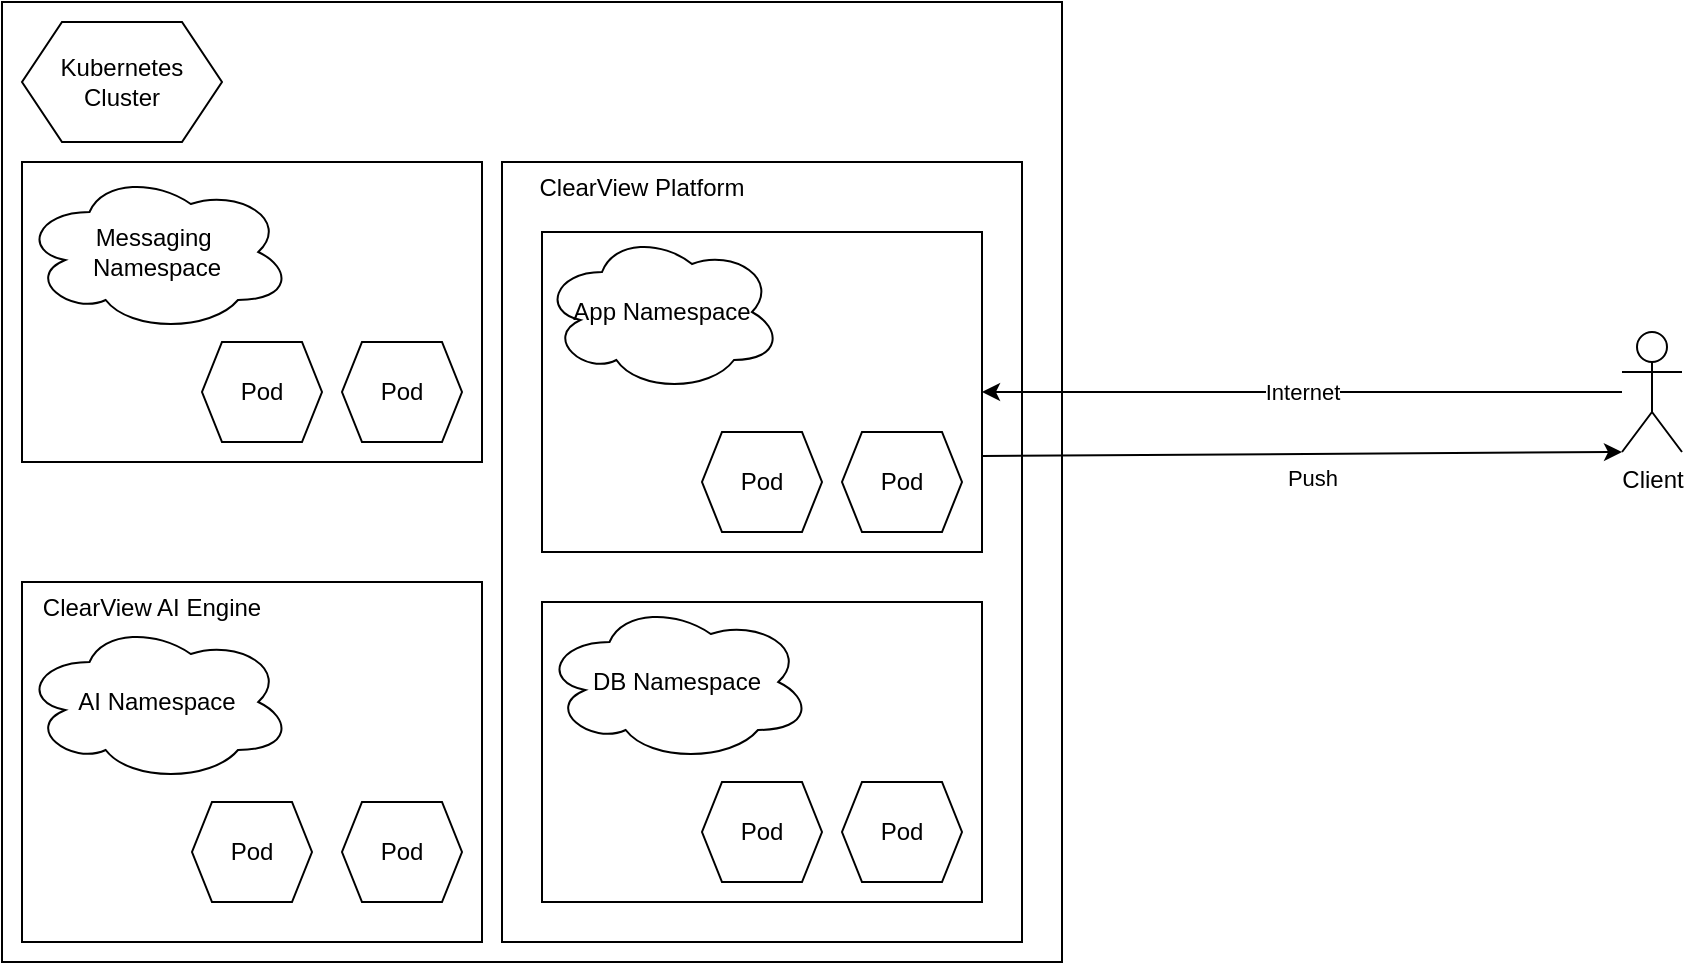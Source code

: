 <mxfile version="24.7.16">
  <diagram id="prtHgNgQTEPvFCAcTncT" name="Page-1">
    <mxGraphModel dx="1061" dy="619" grid="1" gridSize="10" guides="1" tooltips="1" connect="1" arrows="1" fold="1" page="1" pageScale="1" pageWidth="827" pageHeight="1169" math="0" shadow="0">
      <root>
        <mxCell id="0" />
        <mxCell id="1" parent="0" />
        <mxCell id="fmSe2dkaER_Ki14ngzoC-26" value="" style="rounded=0;whiteSpace=wrap;html=1;" vertex="1" parent="1">
          <mxGeometry x="100" y="10" width="530" height="480" as="geometry" />
        </mxCell>
        <mxCell id="fmSe2dkaER_Ki14ngzoC-1" value="" style="rounded=0;whiteSpace=wrap;html=1;" vertex="1" parent="1">
          <mxGeometry x="350" y="90" width="260" height="390" as="geometry" />
        </mxCell>
        <mxCell id="fmSe2dkaER_Ki14ngzoC-2" value="Client" style="shape=umlActor;verticalLabelPosition=bottom;verticalAlign=top;html=1;outlineConnect=0;" vertex="1" parent="1">
          <mxGeometry x="910" y="175" width="30" height="60" as="geometry" />
        </mxCell>
        <mxCell id="fmSe2dkaER_Ki14ngzoC-6" value="" style="endArrow=classic;html=1;rounded=0;entryX=1;entryY=0.5;entryDx=0;entryDy=0;" edge="1" parent="1" source="fmSe2dkaER_Ki14ngzoC-2" target="fmSe2dkaER_Ki14ngzoC-11">
          <mxGeometry relative="1" as="geometry">
            <mxPoint x="430" y="260" as="sourcePoint" />
            <mxPoint x="680" y="270" as="targetPoint" />
          </mxGeometry>
        </mxCell>
        <mxCell id="fmSe2dkaER_Ki14ngzoC-7" value="Internet" style="edgeLabel;resizable=0;html=1;;align=center;verticalAlign=middle;" connectable="0" vertex="1" parent="fmSe2dkaER_Ki14ngzoC-6">
          <mxGeometry relative="1" as="geometry" />
        </mxCell>
        <mxCell id="fmSe2dkaER_Ki14ngzoC-11" value="" style="rounded=0;whiteSpace=wrap;html=1;" vertex="1" parent="1">
          <mxGeometry x="370" y="125" width="220" height="160" as="geometry" />
        </mxCell>
        <mxCell id="fmSe2dkaER_Ki14ngzoC-12" value="&lt;div&gt;App Namespace&lt;/div&gt;" style="ellipse;shape=cloud;whiteSpace=wrap;html=1;" vertex="1" parent="1">
          <mxGeometry x="370" y="125" width="120" height="80" as="geometry" />
        </mxCell>
        <mxCell id="fmSe2dkaER_Ki14ngzoC-14" value="Pod" style="shape=hexagon;perimeter=hexagonPerimeter2;whiteSpace=wrap;html=1;fixedSize=1;size=10;" vertex="1" parent="1">
          <mxGeometry x="450" y="225" width="60" height="50" as="geometry" />
        </mxCell>
        <mxCell id="fmSe2dkaER_Ki14ngzoC-15" value="Pod" style="shape=hexagon;perimeter=hexagonPerimeter2;whiteSpace=wrap;html=1;fixedSize=1;size=10;" vertex="1" parent="1">
          <mxGeometry x="520" y="225" width="60" height="50" as="geometry" />
        </mxCell>
        <mxCell id="fmSe2dkaER_Ki14ngzoC-16" value="" style="rounded=0;whiteSpace=wrap;html=1;" vertex="1" parent="1">
          <mxGeometry x="370" y="310" width="220" height="150" as="geometry" />
        </mxCell>
        <mxCell id="fmSe2dkaER_Ki14ngzoC-17" value="DB Namespace" style="ellipse;shape=cloud;whiteSpace=wrap;html=1;" vertex="1" parent="1">
          <mxGeometry x="370" y="310" width="135" height="80" as="geometry" />
        </mxCell>
        <mxCell id="fmSe2dkaER_Ki14ngzoC-18" value="Pod" style="shape=hexagon;perimeter=hexagonPerimeter2;whiteSpace=wrap;html=1;fixedSize=1;size=10;" vertex="1" parent="1">
          <mxGeometry x="450" y="400" width="60" height="50" as="geometry" />
        </mxCell>
        <mxCell id="fmSe2dkaER_Ki14ngzoC-19" value="Pod" style="shape=hexagon;perimeter=hexagonPerimeter2;whiteSpace=wrap;html=1;fixedSize=1;size=10;" vertex="1" parent="1">
          <mxGeometry x="520" y="400" width="60" height="50" as="geometry" />
        </mxCell>
        <mxCell id="fmSe2dkaER_Ki14ngzoC-20" value="ClearView Platform&lt;div&gt;&lt;br&gt;&lt;/div&gt;" style="text;html=1;align=center;verticalAlign=middle;whiteSpace=wrap;rounded=0;" vertex="1" parent="1">
          <mxGeometry x="350" y="100" width="140" height="20" as="geometry" />
        </mxCell>
        <mxCell id="fmSe2dkaER_Ki14ngzoC-22" value="" style="rounded=0;whiteSpace=wrap;html=1;" vertex="1" parent="1">
          <mxGeometry x="110" y="90" width="230" height="150" as="geometry" />
        </mxCell>
        <mxCell id="fmSe2dkaER_Ki14ngzoC-23" value="Messaging&amp;nbsp;&lt;div&gt;Namespace&lt;/div&gt;" style="ellipse;shape=cloud;whiteSpace=wrap;html=1;" vertex="1" parent="1">
          <mxGeometry x="110" y="95" width="135" height="80" as="geometry" />
        </mxCell>
        <mxCell id="fmSe2dkaER_Ki14ngzoC-24" value="Pod" style="shape=hexagon;perimeter=hexagonPerimeter2;whiteSpace=wrap;html=1;fixedSize=1;size=10;" vertex="1" parent="1">
          <mxGeometry x="200" y="180" width="60" height="50" as="geometry" />
        </mxCell>
        <mxCell id="fmSe2dkaER_Ki14ngzoC-25" value="Pod" style="shape=hexagon;perimeter=hexagonPerimeter2;whiteSpace=wrap;html=1;fixedSize=1;size=10;" vertex="1" parent="1">
          <mxGeometry x="270" y="180" width="60" height="50" as="geometry" />
        </mxCell>
        <mxCell id="fmSe2dkaER_Ki14ngzoC-31" value="Kubernetes&lt;div&gt;Cluster&lt;/div&gt;" style="shape=hexagon;perimeter=hexagonPerimeter2;whiteSpace=wrap;html=1;fixedSize=1;" vertex="1" parent="1">
          <mxGeometry x="110" y="20" width="100" height="60" as="geometry" />
        </mxCell>
        <mxCell id="fmSe2dkaER_Ki14ngzoC-33" value="" style="endArrow=classic;html=1;rounded=0;entryX=0;entryY=1;entryDx=0;entryDy=0;entryPerimeter=0;exitX=1;exitY=0.7;exitDx=0;exitDy=0;exitPerimeter=0;" edge="1" parent="1" source="fmSe2dkaER_Ki14ngzoC-11" target="fmSe2dkaER_Ki14ngzoC-2">
          <mxGeometry relative="1" as="geometry">
            <mxPoint x="403" y="240" as="sourcePoint" />
            <mxPoint x="540" y="260" as="targetPoint" />
          </mxGeometry>
        </mxCell>
        <mxCell id="fmSe2dkaER_Ki14ngzoC-35" value="Push" style="edgeLabel;html=1;align=center;verticalAlign=middle;resizable=0;points=[];" vertex="1" connectable="0" parent="fmSe2dkaER_Ki14ngzoC-33">
          <mxGeometry x="-0.004" y="-3" relative="1" as="geometry">
            <mxPoint x="5" y="9" as="offset" />
          </mxGeometry>
        </mxCell>
        <mxCell id="fmSe2dkaER_Ki14ngzoC-37" style="edgeStyle=orthogonalEdgeStyle;rounded=0;orthogonalLoop=1;jettySize=auto;html=1;exitX=0.5;exitY=1;exitDx=0;exitDy=0;" edge="1" parent="1" source="fmSe2dkaER_Ki14ngzoC-11" target="fmSe2dkaER_Ki14ngzoC-11">
          <mxGeometry relative="1" as="geometry" />
        </mxCell>
        <mxCell id="fmSe2dkaER_Ki14ngzoC-39" value="" style="rounded=0;whiteSpace=wrap;html=1;" vertex="1" parent="1">
          <mxGeometry x="110" y="300" width="230" height="180" as="geometry" />
        </mxCell>
        <mxCell id="fmSe2dkaER_Ki14ngzoC-40" value="&lt;div&gt;AI Namespace&lt;/div&gt;" style="ellipse;shape=cloud;whiteSpace=wrap;html=1;" vertex="1" parent="1">
          <mxGeometry x="110" y="320" width="135" height="80" as="geometry" />
        </mxCell>
        <mxCell id="fmSe2dkaER_Ki14ngzoC-41" value="Pod" style="shape=hexagon;perimeter=hexagonPerimeter2;whiteSpace=wrap;html=1;fixedSize=1;size=10;" vertex="1" parent="1">
          <mxGeometry x="195" y="410" width="60" height="50" as="geometry" />
        </mxCell>
        <mxCell id="fmSe2dkaER_Ki14ngzoC-42" value="Pod" style="shape=hexagon;perimeter=hexagonPerimeter2;whiteSpace=wrap;html=1;fixedSize=1;size=10;" vertex="1" parent="1">
          <mxGeometry x="270" y="410" width="60" height="50" as="geometry" />
        </mxCell>
        <mxCell id="fmSe2dkaER_Ki14ngzoC-43" value="ClearView AI Engine&lt;div&gt;&lt;div&gt;&lt;br&gt;&lt;/div&gt;&lt;/div&gt;" style="text;html=1;align=center;verticalAlign=middle;whiteSpace=wrap;rounded=0;" vertex="1" parent="1">
          <mxGeometry x="105" y="310" width="140" height="20" as="geometry" />
        </mxCell>
      </root>
    </mxGraphModel>
  </diagram>
</mxfile>
